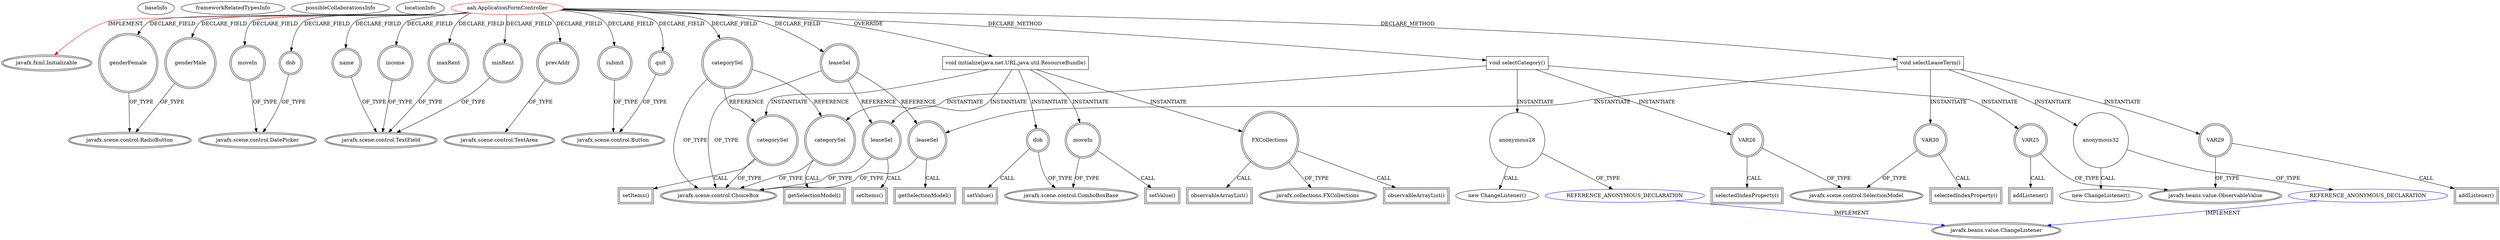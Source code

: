digraph {
baseInfo[graphId=4737,category="extension_graph",isAnonymous=false,possibleRelation=true]
frameworkRelatedTypesInfo[0="javafx.fxml.Initializable"]
possibleCollaborationsInfo[0="4737~CLIENT_METHOD_DECLARATION-INSTANTIATION-~javafx.fxml.Initializable ~javafx.beans.value.ChangeListener ~false~true"]
locationInfo[projectName="warpcorebreach-AAH",filePath="/warpcorebreach-AAH/AAH-master/AAH/src/aah/ApplicationFormController.java",contextSignature="ApplicationFormController",graphId="4737"]
0[label="aah.ApplicationFormController",vertexType="ROOT_CLIENT_CLASS_DECLARATION",isFrameworkType=false,color=red]
1[label="javafx.fxml.Initializable",vertexType="FRAMEWORK_INTERFACE_TYPE",isFrameworkType=true,peripheries=2]
2[label="categorySel",vertexType="FIELD_DECLARATION",isFrameworkType=true,peripheries=2,shape=circle]
3[label="javafx.scene.control.ChoiceBox",vertexType="FRAMEWORK_CLASS_TYPE",isFrameworkType=true,peripheries=2]
4[label="dob",vertexType="FIELD_DECLARATION",isFrameworkType=true,peripheries=2,shape=circle]
5[label="javafx.scene.control.DatePicker",vertexType="FRAMEWORK_CLASS_TYPE",isFrameworkType=true,peripheries=2]
6[label="genderFemale",vertexType="FIELD_DECLARATION",isFrameworkType=true,peripheries=2,shape=circle]
7[label="javafx.scene.control.RadioButton",vertexType="FRAMEWORK_CLASS_TYPE",isFrameworkType=true,peripheries=2]
8[label="genderMale",vertexType="FIELD_DECLARATION",isFrameworkType=true,peripheries=2,shape=circle]
10[label="income",vertexType="FIELD_DECLARATION",isFrameworkType=true,peripheries=2,shape=circle]
11[label="javafx.scene.control.TextField",vertexType="FRAMEWORK_CLASS_TYPE",isFrameworkType=true,peripheries=2]
12[label="leaseSel",vertexType="FIELD_DECLARATION",isFrameworkType=true,peripheries=2,shape=circle]
14[label="maxRent",vertexType="FIELD_DECLARATION",isFrameworkType=true,peripheries=2,shape=circle]
16[label="minRent",vertexType="FIELD_DECLARATION",isFrameworkType=true,peripheries=2,shape=circle]
18[label="moveIn",vertexType="FIELD_DECLARATION",isFrameworkType=true,peripheries=2,shape=circle]
20[label="name",vertexType="FIELD_DECLARATION",isFrameworkType=true,peripheries=2,shape=circle]
22[label="prevAddr",vertexType="FIELD_DECLARATION",isFrameworkType=true,peripheries=2,shape=circle]
23[label="javafx.scene.control.TextArea",vertexType="FRAMEWORK_CLASS_TYPE",isFrameworkType=true,peripheries=2]
24[label="quit",vertexType="FIELD_DECLARATION",isFrameworkType=true,peripheries=2,shape=circle]
25[label="javafx.scene.control.Button",vertexType="FRAMEWORK_CLASS_TYPE",isFrameworkType=true,peripheries=2]
26[label="submit",vertexType="FIELD_DECLARATION",isFrameworkType=true,peripheries=2,shape=circle]
28[label="void initialize(java.net.URL,java.util.ResourceBundle)",vertexType="OVERRIDING_METHOD_DECLARATION",isFrameworkType=false,shape=box]
29[label="dob",vertexType="VARIABLE_EXPRESION",isFrameworkType=true,peripheries=2,shape=circle]
31[label="javafx.scene.control.ComboBoxBase",vertexType="FRAMEWORK_CLASS_TYPE",isFrameworkType=true,peripheries=2]
30[label="setValue()",vertexType="INSIDE_CALL",isFrameworkType=true,peripheries=2,shape=box]
32[label="moveIn",vertexType="VARIABLE_EXPRESION",isFrameworkType=true,peripheries=2,shape=circle]
33[label="setValue()",vertexType="INSIDE_CALL",isFrameworkType=true,peripheries=2,shape=box]
35[label="categorySel",vertexType="VARIABLE_EXPRESION",isFrameworkType=true,peripheries=2,shape=circle]
36[label="setItems()",vertexType="INSIDE_CALL",isFrameworkType=true,peripheries=2,shape=box]
38[label="FXCollections",vertexType="VARIABLE_EXPRESION",isFrameworkType=true,peripheries=2,shape=circle]
40[label="javafx.collections.FXCollections",vertexType="FRAMEWORK_CLASS_TYPE",isFrameworkType=true,peripheries=2]
39[label="observableArrayList()",vertexType="INSIDE_CALL",isFrameworkType=true,peripheries=2,shape=box]
41[label="leaseSel",vertexType="VARIABLE_EXPRESION",isFrameworkType=true,peripheries=2,shape=circle]
42[label="setItems()",vertexType="INSIDE_CALL",isFrameworkType=true,peripheries=2,shape=box]
45[label="observableArrayList()",vertexType="INSIDE_CALL",isFrameworkType=true,peripheries=2,shape=box]
100[label="void selectCategory()",vertexType="CLIENT_METHOD_DECLARATION",isFrameworkType=false,shape=box]
101[label="VAR25",vertexType="VARIABLE_EXPRESION",isFrameworkType=true,peripheries=2,shape=circle]
103[label="javafx.beans.value.ObservableValue",vertexType="FRAMEWORK_INTERFACE_TYPE",isFrameworkType=true,peripheries=2]
102[label="addListener()",vertexType="INSIDE_CALL",isFrameworkType=true,peripheries=2,shape=box]
104[label="VAR26",vertexType="VARIABLE_EXPRESION",isFrameworkType=true,peripheries=2,shape=circle]
106[label="javafx.scene.control.SelectionModel",vertexType="FRAMEWORK_CLASS_TYPE",isFrameworkType=true,peripheries=2]
105[label="selectedIndexProperty()",vertexType="INSIDE_CALL",isFrameworkType=true,peripheries=2,shape=box]
107[label="categorySel",vertexType="VARIABLE_EXPRESION",isFrameworkType=true,peripheries=2,shape=circle]
108[label="getSelectionModel()",vertexType="INSIDE_CALL",isFrameworkType=true,peripheries=2,shape=box]
111[label="anonymous28",vertexType="VARIABLE_EXPRESION",isFrameworkType=false,shape=circle]
112[label="REFERENCE_ANONYMOUS_DECLARATION",vertexType="REFERENCE_ANONYMOUS_DECLARATION",isFrameworkType=false,color=blue]
113[label="javafx.beans.value.ChangeListener",vertexType="FRAMEWORK_INTERFACE_TYPE",isFrameworkType=true,peripheries=2]
110[label="new ChangeListener()",vertexType="CONSTRUCTOR_CALL",isFrameworkType=false]
114[label="void selectLeaseTerm()",vertexType="CLIENT_METHOD_DECLARATION",isFrameworkType=false,shape=box]
115[label="VAR29",vertexType="VARIABLE_EXPRESION",isFrameworkType=true,peripheries=2,shape=circle]
116[label="addListener()",vertexType="INSIDE_CALL",isFrameworkType=true,peripheries=2,shape=box]
118[label="VAR30",vertexType="VARIABLE_EXPRESION",isFrameworkType=true,peripheries=2,shape=circle]
119[label="selectedIndexProperty()",vertexType="INSIDE_CALL",isFrameworkType=true,peripheries=2,shape=box]
121[label="leaseSel",vertexType="VARIABLE_EXPRESION",isFrameworkType=true,peripheries=2,shape=circle]
122[label="getSelectionModel()",vertexType="INSIDE_CALL",isFrameworkType=true,peripheries=2,shape=box]
125[label="anonymous32",vertexType="VARIABLE_EXPRESION",isFrameworkType=false,shape=circle]
126[label="REFERENCE_ANONYMOUS_DECLARATION",vertexType="REFERENCE_ANONYMOUS_DECLARATION",isFrameworkType=false,color=blue]
124[label="new ChangeListener()",vertexType="CONSTRUCTOR_CALL",isFrameworkType=false]
0->1[label="IMPLEMENT",color=red]
0->2[label="DECLARE_FIELD"]
2->3[label="OF_TYPE"]
0->4[label="DECLARE_FIELD"]
4->5[label="OF_TYPE"]
0->6[label="DECLARE_FIELD"]
6->7[label="OF_TYPE"]
0->8[label="DECLARE_FIELD"]
8->7[label="OF_TYPE"]
0->10[label="DECLARE_FIELD"]
10->11[label="OF_TYPE"]
0->12[label="DECLARE_FIELD"]
12->3[label="OF_TYPE"]
0->14[label="DECLARE_FIELD"]
14->11[label="OF_TYPE"]
0->16[label="DECLARE_FIELD"]
16->11[label="OF_TYPE"]
0->18[label="DECLARE_FIELD"]
18->5[label="OF_TYPE"]
0->20[label="DECLARE_FIELD"]
20->11[label="OF_TYPE"]
0->22[label="DECLARE_FIELD"]
22->23[label="OF_TYPE"]
0->24[label="DECLARE_FIELD"]
24->25[label="OF_TYPE"]
0->26[label="DECLARE_FIELD"]
26->25[label="OF_TYPE"]
0->28[label="OVERRIDE"]
28->29[label="INSTANTIATE"]
29->31[label="OF_TYPE"]
29->30[label="CALL"]
28->32[label="INSTANTIATE"]
32->31[label="OF_TYPE"]
32->33[label="CALL"]
28->35[label="INSTANTIATE"]
2->35[label="REFERENCE"]
35->3[label="OF_TYPE"]
35->36[label="CALL"]
28->38[label="INSTANTIATE"]
38->40[label="OF_TYPE"]
38->39[label="CALL"]
28->41[label="INSTANTIATE"]
12->41[label="REFERENCE"]
41->3[label="OF_TYPE"]
41->42[label="CALL"]
38->45[label="CALL"]
0->100[label="DECLARE_METHOD"]
100->101[label="INSTANTIATE"]
101->103[label="OF_TYPE"]
101->102[label="CALL"]
100->104[label="INSTANTIATE"]
104->106[label="OF_TYPE"]
104->105[label="CALL"]
100->107[label="INSTANTIATE"]
2->107[label="REFERENCE"]
107->3[label="OF_TYPE"]
107->108[label="CALL"]
100->111[label="INSTANTIATE"]
112->113[label="IMPLEMENT",color=blue]
111->112[label="OF_TYPE"]
111->110[label="CALL"]
0->114[label="DECLARE_METHOD"]
114->115[label="INSTANTIATE"]
115->103[label="OF_TYPE"]
115->116[label="CALL"]
114->118[label="INSTANTIATE"]
118->106[label="OF_TYPE"]
118->119[label="CALL"]
114->121[label="INSTANTIATE"]
12->121[label="REFERENCE"]
121->3[label="OF_TYPE"]
121->122[label="CALL"]
114->125[label="INSTANTIATE"]
126->113[label="IMPLEMENT",color=blue]
125->126[label="OF_TYPE"]
125->124[label="CALL"]
}

